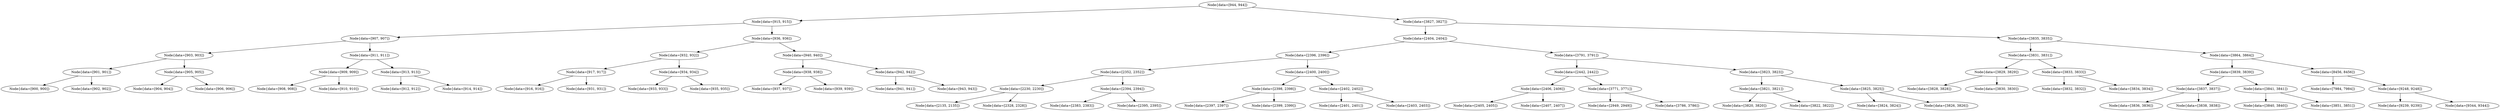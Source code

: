 digraph G{
1415159597 [label="Node{data=[944, 944]}"]
1415159597 -> 650471710
650471710 [label="Node{data=[915, 915]}"]
650471710 -> 1833288119
1833288119 [label="Node{data=[907, 907]}"]
1833288119 -> 688362824
688362824 [label="Node{data=[903, 903]}"]
688362824 -> 826267570
826267570 [label="Node{data=[901, 901]}"]
826267570 -> 1010812178
1010812178 [label="Node{data=[900, 900]}"]
826267570 -> 2142561115
2142561115 [label="Node{data=[902, 902]}"]
688362824 -> 1787597872
1787597872 [label="Node{data=[905, 905]}"]
1787597872 -> 633425044
633425044 [label="Node{data=[904, 904]}"]
1787597872 -> 1737755243
1737755243 [label="Node{data=[906, 906]}"]
1833288119 -> 1071813625
1071813625 [label="Node{data=[911, 911]}"]
1071813625 -> 826391841
826391841 [label="Node{data=[909, 909]}"]
826391841 -> 516682353
516682353 [label="Node{data=[908, 908]}"]
826391841 -> 1506501777
1506501777 [label="Node{data=[910, 910]}"]
1071813625 -> 1914525962
1914525962 [label="Node{data=[913, 913]}"]
1914525962 -> 1317620445
1317620445 [label="Node{data=[912, 912]}"]
1914525962 -> 261120263
261120263 [label="Node{data=[914, 914]}"]
650471710 -> 234709896
234709896 [label="Node{data=[936, 936]}"]
234709896 -> 363900468
363900468 [label="Node{data=[932, 932]}"]
363900468 -> 292278781
292278781 [label="Node{data=[917, 917]}"]
292278781 -> 494867086
494867086 [label="Node{data=[916, 916]}"]
292278781 -> 2079900554
2079900554 [label="Node{data=[931, 931]}"]
363900468 -> 1806242767
1806242767 [label="Node{data=[934, 934]}"]
1806242767 -> 604160894
604160894 [label="Node{data=[933, 933]}"]
1806242767 -> 1099714066
1099714066 [label="Node{data=[935, 935]}"]
234709896 -> 2085957946
2085957946 [label="Node{data=[940, 940]}"]
2085957946 -> 1598120468
1598120468 [label="Node{data=[938, 938]}"]
1598120468 -> 1835680689
1835680689 [label="Node{data=[937, 937]}"]
1598120468 -> 1320512720
1320512720 [label="Node{data=[939, 939]}"]
2085957946 -> 465328349
465328349 [label="Node{data=[942, 942]}"]
465328349 -> 1337579644
1337579644 [label="Node{data=[941, 941]}"]
465328349 -> 1894874609
1894874609 [label="Node{data=[943, 943]}"]
1415159597 -> 365386963
365386963 [label="Node{data=[3827, 3827]}"]
365386963 -> 1824822278
1824822278 [label="Node{data=[2404, 2404]}"]
1824822278 -> 1841290202
1841290202 [label="Node{data=[2396, 2396]}"]
1841290202 -> 383401321
383401321 [label="Node{data=[2352, 2352]}"]
383401321 -> 970250917
970250917 [label="Node{data=[2230, 2230]}"]
970250917 -> 1912085821
1912085821 [label="Node{data=[2135, 2135]}"]
970250917 -> 1644853715
1644853715 [label="Node{data=[2328, 2328]}"]
383401321 -> 637280654
637280654 [label="Node{data=[2394, 2394]}"]
637280654 -> 979555942
979555942 [label="Node{data=[2383, 2383]}"]
637280654 -> 197273058
197273058 [label="Node{data=[2395, 2395]}"]
1841290202 -> 985072040
985072040 [label="Node{data=[2400, 2400]}"]
985072040 -> 2122561313
2122561313 [label="Node{data=[2398, 2398]}"]
2122561313 -> 1392414577
1392414577 [label="Node{data=[2397, 2397]}"]
2122561313 -> 1208569337
1208569337 [label="Node{data=[2399, 2399]}"]
985072040 -> 1253158673
1253158673 [label="Node{data=[2402, 2402]}"]
1253158673 -> 703083481
703083481 [label="Node{data=[2401, 2401]}"]
1253158673 -> 256615570
256615570 [label="Node{data=[2403, 2403]}"]
1824822278 -> 229594631
229594631 [label="Node{data=[3791, 3791]}"]
229594631 -> 1243724164
1243724164 [label="Node{data=[2442, 2442]}"]
1243724164 -> 582958562
582958562 [label="Node{data=[2406, 2406]}"]
582958562 -> 1879208467
1879208467 [label="Node{data=[2405, 2405]}"]
582958562 -> 124390778
124390778 [label="Node{data=[2407, 2407]}"]
1243724164 -> 1086355850
1086355850 [label="Node{data=[3771, 3771]}"]
1086355850 -> 466291805
466291805 [label="Node{data=[2949, 2949]}"]
1086355850 -> 2017097693
2017097693 [label="Node{data=[3786, 3786]}"]
229594631 -> 795649149
795649149 [label="Node{data=[3823, 3823]}"]
795649149 -> 1814266931
1814266931 [label="Node{data=[3821, 3821]}"]
1814266931 -> 801752078
801752078 [label="Node{data=[3820, 3820]}"]
1814266931 -> 82238133
82238133 [label="Node{data=[3822, 3822]}"]
795649149 -> 1323551000
1323551000 [label="Node{data=[3825, 3825]}"]
1323551000 -> 1049743083
1049743083 [label="Node{data=[3824, 3824]}"]
1323551000 -> 1595507843
1595507843 [label="Node{data=[3826, 3826]}"]
365386963 -> 1838735015
1838735015 [label="Node{data=[3835, 3835]}"]
1838735015 -> 1038315781
1038315781 [label="Node{data=[3831, 3831]}"]
1038315781 -> 221583044
221583044 [label="Node{data=[3829, 3829]}"]
221583044 -> 505128573
505128573 [label="Node{data=[3828, 3828]}"]
221583044 -> 903692031
903692031 [label="Node{data=[3830, 3830]}"]
1038315781 -> 319818264
319818264 [label="Node{data=[3833, 3833]}"]
319818264 -> 917941640
917941640 [label="Node{data=[3832, 3832]}"]
319818264 -> 1977474413
1977474413 [label="Node{data=[3834, 3834]}"]
1838735015 -> 690696175
690696175 [label="Node{data=[3864, 3864]}"]
690696175 -> 980983832
980983832 [label="Node{data=[3839, 3839]}"]
980983832 -> 966889522
966889522 [label="Node{data=[3837, 3837]}"]
966889522 -> 579605726
579605726 [label="Node{data=[3836, 3836]}"]
966889522 -> 1386746679
1386746679 [label="Node{data=[3838, 3838]}"]
980983832 -> 758055194
758055194 [label="Node{data=[3841, 3841]}"]
758055194 -> 406467725
406467725 [label="Node{data=[3840, 3840]}"]
758055194 -> 1515383216
1515383216 [label="Node{data=[3851, 3851]}"]
690696175 -> 1215391846
1215391846 [label="Node{data=[8456, 8456]}"]
1215391846 -> 495159203
495159203 [label="Node{data=[7984, 7984]}"]
1215391846 -> 1414809282
1414809282 [label="Node{data=[9248, 9248]}"]
1414809282 -> 419838609
419838609 [label="Node{data=[9239, 9239]}"]
1414809282 -> 1517769615
1517769615 [label="Node{data=[9344, 9344]}"]
}